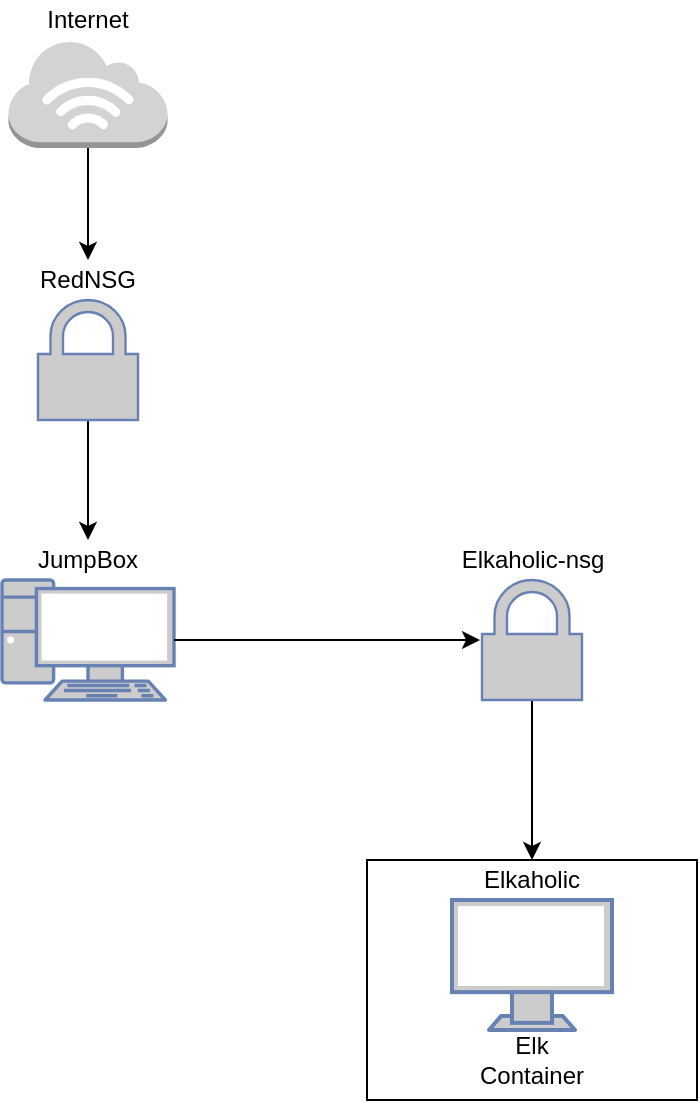 <mxfile version="13.11.0" type="github">
  <diagram id="C5RBs43oDa-KdzZeNtuy" name="Page-1">
    <mxGraphModel dx="1422" dy="794" grid="1" gridSize="10" guides="1" tooltips="1" connect="1" arrows="1" fold="1" page="1" pageScale="1" pageWidth="827" pageHeight="1169" math="0" shadow="0">
      <root>
        <mxCell id="WIyWlLk6GJQsqaUBKTNV-0" />
        <mxCell id="WIyWlLk6GJQsqaUBKTNV-1" parent="WIyWlLk6GJQsqaUBKTNV-0" />
        <mxCell id="PWtRjxUZvRsRppF4db1E-2" value="Internet" style="text;html=1;strokeColor=none;fillColor=none;align=center;verticalAlign=middle;whiteSpace=wrap;rounded=0;" vertex="1" parent="WIyWlLk6GJQsqaUBKTNV-1">
          <mxGeometry x="263" y="10" width="40" height="20" as="geometry" />
        </mxCell>
        <mxCell id="PWtRjxUZvRsRppF4db1E-8" value="" style="endArrow=classic;html=1;exitX=0.5;exitY=1;exitDx=0;exitDy=0;" edge="1" parent="WIyWlLk6GJQsqaUBKTNV-1">
          <mxGeometry width="50" height="50" relative="1" as="geometry">
            <mxPoint x="283" y="80" as="sourcePoint" />
            <mxPoint x="283" y="140" as="targetPoint" />
          </mxGeometry>
        </mxCell>
        <mxCell id="PWtRjxUZvRsRppF4db1E-9" value="RedNSG" style="text;html=1;strokeColor=none;fillColor=none;align=center;verticalAlign=middle;whiteSpace=wrap;rounded=0;" vertex="1" parent="WIyWlLk6GJQsqaUBKTNV-1">
          <mxGeometry x="263" y="140" width="40" height="20" as="geometry" />
        </mxCell>
        <mxCell id="PWtRjxUZvRsRppF4db1E-10" value="" style="endArrow=classic;html=1;exitX=0.5;exitY=1;exitDx=0;exitDy=0;exitPerimeter=0;" edge="1" parent="WIyWlLk6GJQsqaUBKTNV-1">
          <mxGeometry width="50" height="50" relative="1" as="geometry">
            <mxPoint x="283" y="220" as="sourcePoint" />
            <mxPoint x="283" y="280" as="targetPoint" />
          </mxGeometry>
        </mxCell>
        <mxCell id="PWtRjxUZvRsRppF4db1E-12" value="" style="outlineConnect=0;dashed=0;verticalLabelPosition=bottom;verticalAlign=top;align=center;html=1;shape=mxgraph.aws3.internet_3;fillColor=#D2D3D3;gradientColor=none;" vertex="1" parent="WIyWlLk6GJQsqaUBKTNV-1">
          <mxGeometry x="243.25" y="30" width="79.5" height="54" as="geometry" />
        </mxCell>
        <mxCell id="PWtRjxUZvRsRppF4db1E-13" value="" style="fontColor=#0066CC;verticalAlign=top;verticalLabelPosition=bottom;labelPosition=center;align=center;html=1;outlineConnect=0;fillColor=#CCCCCC;strokeColor=#6881B3;gradientColor=none;gradientDirection=north;strokeWidth=2;shape=mxgraph.networks.secured;" vertex="1" parent="WIyWlLk6GJQsqaUBKTNV-1">
          <mxGeometry x="258" y="160" width="50" height="60" as="geometry" />
        </mxCell>
        <mxCell id="PWtRjxUZvRsRppF4db1E-14" value="" style="fontColor=#0066CC;verticalAlign=top;verticalLabelPosition=bottom;labelPosition=center;align=center;html=1;outlineConnect=0;fillColor=#CCCCCC;strokeColor=#6881B3;gradientColor=none;gradientDirection=north;strokeWidth=2;shape=mxgraph.networks.pc;" vertex="1" parent="WIyWlLk6GJQsqaUBKTNV-1">
          <mxGeometry x="240" y="300" width="86" height="60" as="geometry" />
        </mxCell>
        <mxCell id="PWtRjxUZvRsRppF4db1E-15" value="JumpBox" style="text;html=1;strokeColor=none;fillColor=none;align=center;verticalAlign=middle;whiteSpace=wrap;rounded=0;" vertex="1" parent="WIyWlLk6GJQsqaUBKTNV-1">
          <mxGeometry x="263" y="280" width="40" height="20" as="geometry" />
        </mxCell>
        <mxCell id="PWtRjxUZvRsRppF4db1E-16" value="" style="endArrow=classic;html=1;exitX=1;exitY=0.5;exitDx=0;exitDy=0;exitPerimeter=0;" edge="1" parent="WIyWlLk6GJQsqaUBKTNV-1" source="PWtRjxUZvRsRppF4db1E-14">
          <mxGeometry width="50" height="50" relative="1" as="geometry">
            <mxPoint x="439" y="330" as="sourcePoint" />
            <mxPoint x="479" y="330" as="targetPoint" />
          </mxGeometry>
        </mxCell>
        <mxCell id="PWtRjxUZvRsRppF4db1E-20" style="edgeStyle=orthogonalEdgeStyle;rounded=0;orthogonalLoop=1;jettySize=auto;html=1;exitX=0.5;exitY=1;exitDx=0;exitDy=0;exitPerimeter=0;" edge="1" parent="WIyWlLk6GJQsqaUBKTNV-1" source="PWtRjxUZvRsRppF4db1E-17">
          <mxGeometry relative="1" as="geometry">
            <mxPoint x="505" y="440" as="targetPoint" />
          </mxGeometry>
        </mxCell>
        <mxCell id="PWtRjxUZvRsRppF4db1E-17" value="" style="fontColor=#0066CC;verticalAlign=top;verticalLabelPosition=bottom;labelPosition=center;align=center;html=1;outlineConnect=0;fillColor=#CCCCCC;strokeColor=#6881B3;gradientColor=none;gradientDirection=north;strokeWidth=2;shape=mxgraph.networks.secured;" vertex="1" parent="WIyWlLk6GJQsqaUBKTNV-1">
          <mxGeometry x="480" y="300" width="50" height="60" as="geometry" />
        </mxCell>
        <mxCell id="PWtRjxUZvRsRppF4db1E-18" value="Elkaholic-nsg" style="text;html=1;strokeColor=none;fillColor=none;align=center;verticalAlign=middle;whiteSpace=wrap;rounded=0;" vertex="1" parent="WIyWlLk6GJQsqaUBKTNV-1">
          <mxGeometry x="462.5" y="280" width="85" height="20" as="geometry" />
        </mxCell>
        <mxCell id="PWtRjxUZvRsRppF4db1E-21" value="" style="fontColor=#0066CC;verticalAlign=top;verticalLabelPosition=bottom;labelPosition=center;align=center;html=1;outlineConnect=0;fillColor=#CCCCCC;strokeColor=#6881B3;gradientColor=none;gradientDirection=north;strokeWidth=2;shape=mxgraph.networks.monitor;" vertex="1" parent="WIyWlLk6GJQsqaUBKTNV-1">
          <mxGeometry x="465" y="460" width="80" height="65" as="geometry" />
        </mxCell>
        <mxCell id="PWtRjxUZvRsRppF4db1E-22" value="Elkaholic" style="text;html=1;strokeColor=none;fillColor=none;align=center;verticalAlign=middle;whiteSpace=wrap;rounded=0;" vertex="1" parent="WIyWlLk6GJQsqaUBKTNV-1">
          <mxGeometry x="485" y="440" width="40" height="20" as="geometry" />
        </mxCell>
        <mxCell id="PWtRjxUZvRsRppF4db1E-24" value="" style="rounded=0;whiteSpace=wrap;html=1;gradientColor=#ffffff;fillColor=none;" vertex="1" parent="WIyWlLk6GJQsqaUBKTNV-1">
          <mxGeometry x="422.5" y="440" width="165" height="120" as="geometry" />
        </mxCell>
        <mxCell id="PWtRjxUZvRsRppF4db1E-25" value="Elk Container" style="text;html=1;strokeColor=none;fillColor=none;align=center;verticalAlign=middle;whiteSpace=wrap;rounded=0;" vertex="1" parent="WIyWlLk6GJQsqaUBKTNV-1">
          <mxGeometry x="485" y="530" width="40" height="20" as="geometry" />
        </mxCell>
      </root>
    </mxGraphModel>
  </diagram>
</mxfile>
